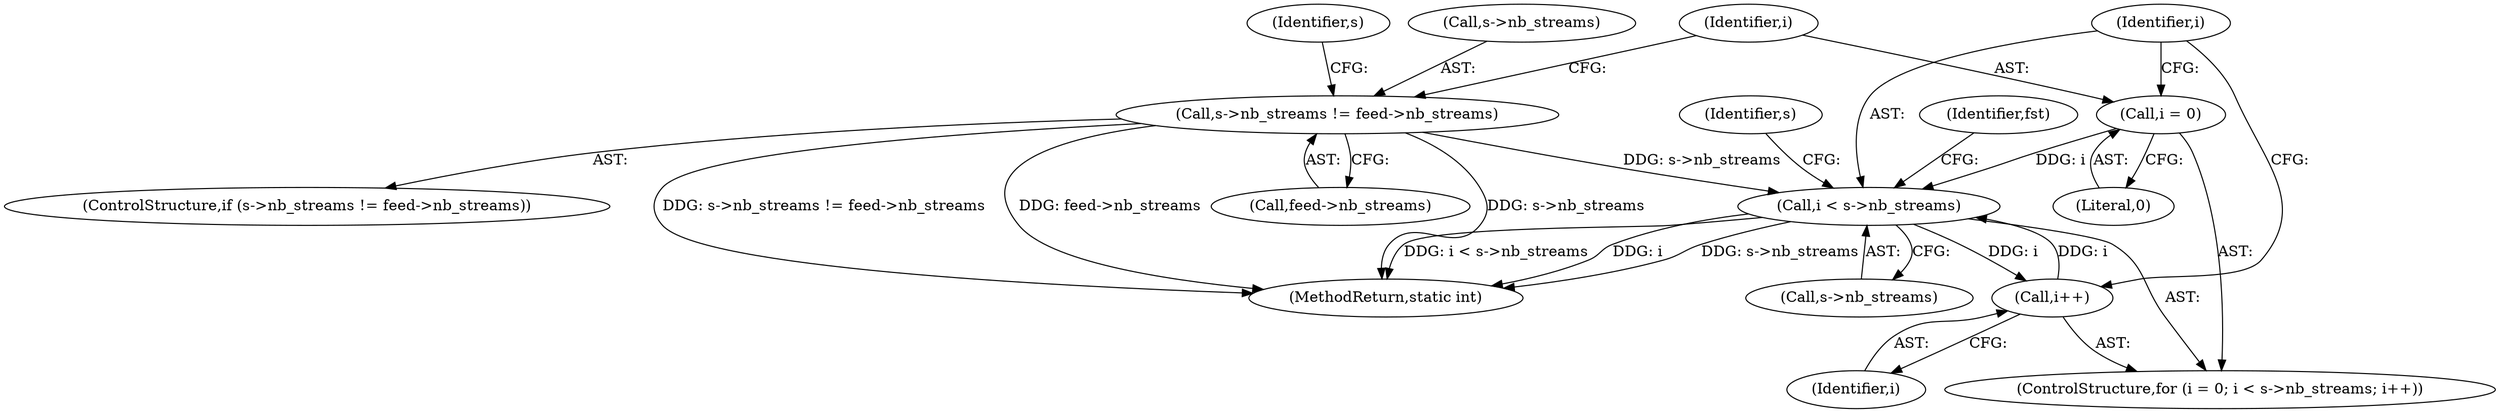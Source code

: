 digraph "0_FFmpeg_a5d25faa3f4b18dac737fdb35d0dd68eb0dc2156@pointer" {
"1000604" [label="(Call,i < s->nb_streams)"];
"1000601" [label="(Call,i = 0)"];
"1000609" [label="(Call,i++)"];
"1000604" [label="(Call,i < s->nb_streams)"];
"1000578" [label="(Call,s->nb_streams != feed->nb_streams)"];
"1000582" [label="(Call,feed->nb_streams)"];
"1000588" [label="(Identifier,s)"];
"1000600" [label="(ControlStructure,for (i = 0; i < s->nb_streams; i++))"];
"1000601" [label="(Call,i = 0)"];
"1000579" [label="(Call,s->nb_streams)"];
"1000614" [label="(Identifier,fst)"];
"1000644" [label="(Identifier,s)"];
"1000603" [label="(Literal,0)"];
"1000610" [label="(Identifier,i)"];
"1000577" [label="(ControlStructure,if (s->nb_streams != feed->nb_streams))"];
"1000602" [label="(Identifier,i)"];
"1000605" [label="(Identifier,i)"];
"1000606" [label="(Call,s->nb_streams)"];
"1000706" [label="(MethodReturn,static int)"];
"1000609" [label="(Call,i++)"];
"1000578" [label="(Call,s->nb_streams != feed->nb_streams)"];
"1000604" [label="(Call,i < s->nb_streams)"];
"1000604" -> "1000600"  [label="AST: "];
"1000604" -> "1000606"  [label="CFG: "];
"1000605" -> "1000604"  [label="AST: "];
"1000606" -> "1000604"  [label="AST: "];
"1000614" -> "1000604"  [label="CFG: "];
"1000644" -> "1000604"  [label="CFG: "];
"1000604" -> "1000706"  [label="DDG: i < s->nb_streams"];
"1000604" -> "1000706"  [label="DDG: i"];
"1000604" -> "1000706"  [label="DDG: s->nb_streams"];
"1000601" -> "1000604"  [label="DDG: i"];
"1000609" -> "1000604"  [label="DDG: i"];
"1000578" -> "1000604"  [label="DDG: s->nb_streams"];
"1000604" -> "1000609"  [label="DDG: i"];
"1000601" -> "1000600"  [label="AST: "];
"1000601" -> "1000603"  [label="CFG: "];
"1000602" -> "1000601"  [label="AST: "];
"1000603" -> "1000601"  [label="AST: "];
"1000605" -> "1000601"  [label="CFG: "];
"1000609" -> "1000600"  [label="AST: "];
"1000609" -> "1000610"  [label="CFG: "];
"1000610" -> "1000609"  [label="AST: "];
"1000605" -> "1000609"  [label="CFG: "];
"1000578" -> "1000577"  [label="AST: "];
"1000578" -> "1000582"  [label="CFG: "];
"1000579" -> "1000578"  [label="AST: "];
"1000582" -> "1000578"  [label="AST: "];
"1000588" -> "1000578"  [label="CFG: "];
"1000602" -> "1000578"  [label="CFG: "];
"1000578" -> "1000706"  [label="DDG: s->nb_streams"];
"1000578" -> "1000706"  [label="DDG: s->nb_streams != feed->nb_streams"];
"1000578" -> "1000706"  [label="DDG: feed->nb_streams"];
}

